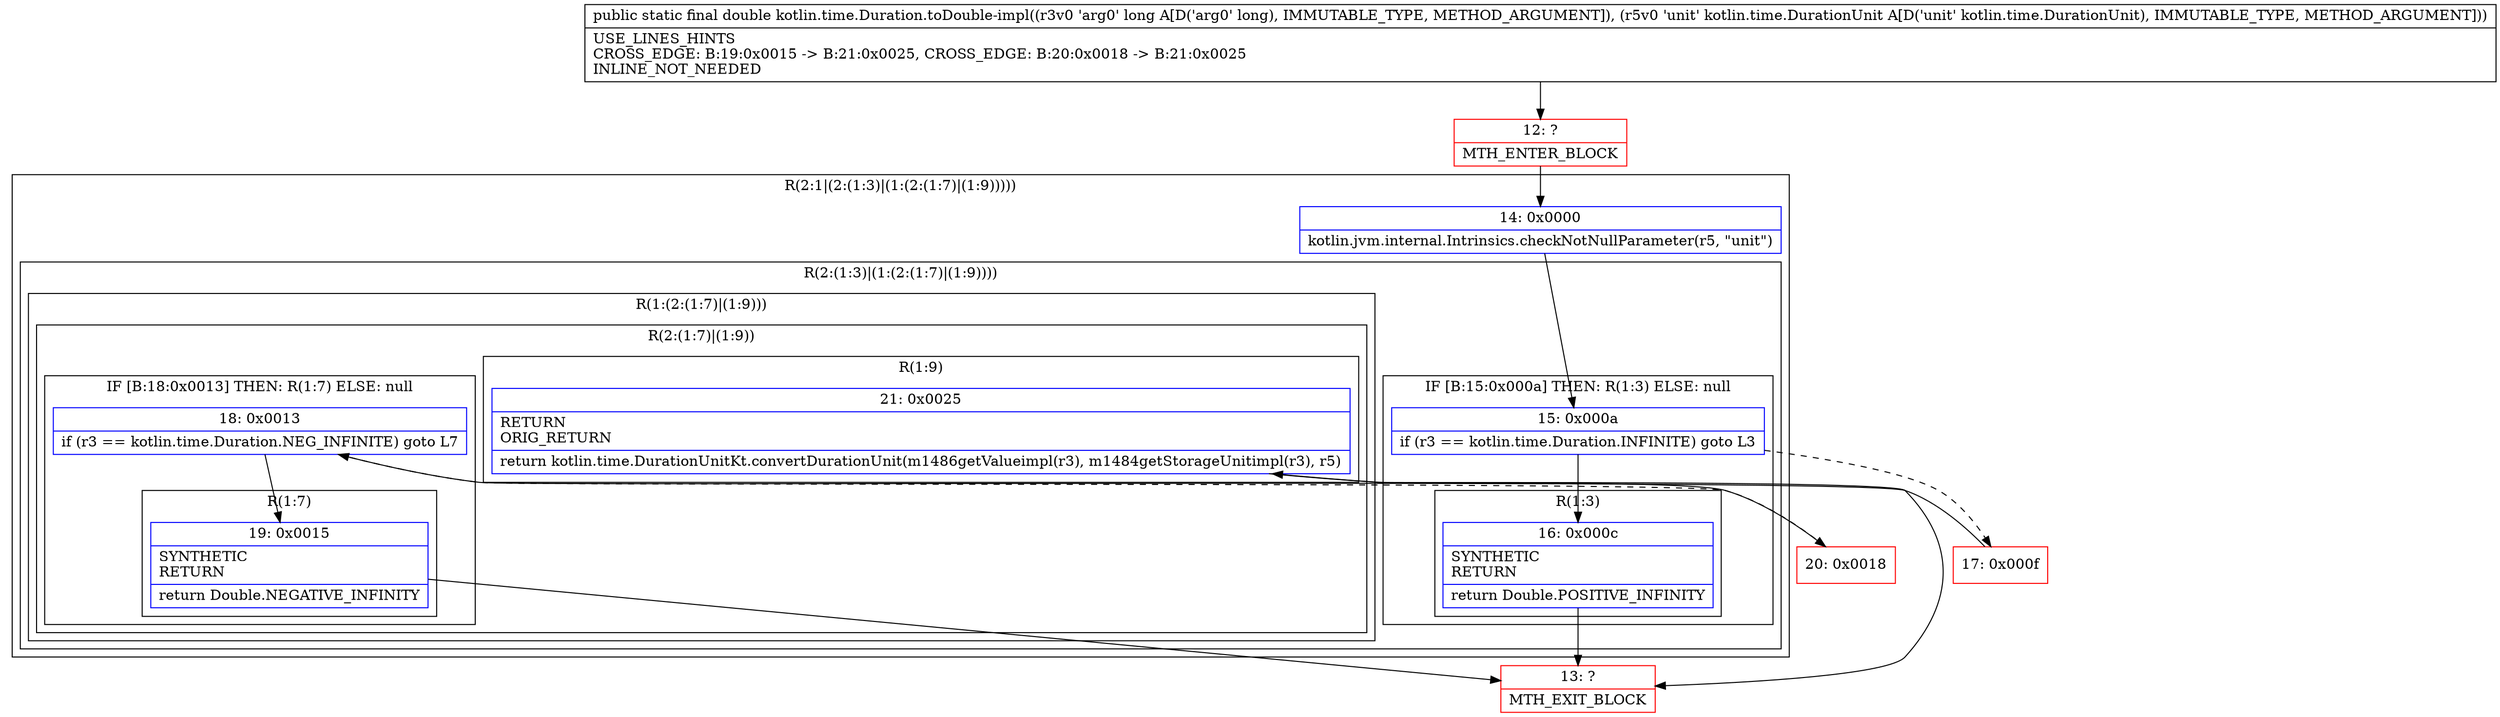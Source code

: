 digraph "CFG forkotlin.time.Duration.toDouble\-impl(JLkotlin\/time\/DurationUnit;)D" {
subgraph cluster_Region_2066918103 {
label = "R(2:1|(2:(1:3)|(1:(2:(1:7)|(1:9)))))";
node [shape=record,color=blue];
Node_14 [shape=record,label="{14\:\ 0x0000|kotlin.jvm.internal.Intrinsics.checkNotNullParameter(r5, \"unit\")\l}"];
subgraph cluster_Region_1355650525 {
label = "R(2:(1:3)|(1:(2:(1:7)|(1:9))))";
node [shape=record,color=blue];
subgraph cluster_IfRegion_329817281 {
label = "IF [B:15:0x000a] THEN: R(1:3) ELSE: null";
node [shape=record,color=blue];
Node_15 [shape=record,label="{15\:\ 0x000a|if (r3 == kotlin.time.Duration.INFINITE) goto L3\l}"];
subgraph cluster_Region_919884360 {
label = "R(1:3)";
node [shape=record,color=blue];
Node_16 [shape=record,label="{16\:\ 0x000c|SYNTHETIC\lRETURN\l|return Double.POSITIVE_INFINITY\l}"];
}
}
subgraph cluster_Region_1482564183 {
label = "R(1:(2:(1:7)|(1:9)))";
node [shape=record,color=blue];
subgraph cluster_Region_1677797372 {
label = "R(2:(1:7)|(1:9))";
node [shape=record,color=blue];
subgraph cluster_IfRegion_857268521 {
label = "IF [B:18:0x0013] THEN: R(1:7) ELSE: null";
node [shape=record,color=blue];
Node_18 [shape=record,label="{18\:\ 0x0013|if (r3 == kotlin.time.Duration.NEG_INFINITE) goto L7\l}"];
subgraph cluster_Region_667591440 {
label = "R(1:7)";
node [shape=record,color=blue];
Node_19 [shape=record,label="{19\:\ 0x0015|SYNTHETIC\lRETURN\l|return Double.NEGATIVE_INFINITY\l}"];
}
}
subgraph cluster_Region_246378788 {
label = "R(1:9)";
node [shape=record,color=blue];
Node_21 [shape=record,label="{21\:\ 0x0025|RETURN\lORIG_RETURN\l|return kotlin.time.DurationUnitKt.convertDurationUnit(m1486getValueimpl(r3), m1484getStorageUnitimpl(r3), r5)\l}"];
}
}
}
}
}
Node_12 [shape=record,color=red,label="{12\:\ ?|MTH_ENTER_BLOCK\l}"];
Node_13 [shape=record,color=red,label="{13\:\ ?|MTH_EXIT_BLOCK\l}"];
Node_17 [shape=record,color=red,label="{17\:\ 0x000f}"];
Node_20 [shape=record,color=red,label="{20\:\ 0x0018}"];
MethodNode[shape=record,label="{public static final double kotlin.time.Duration.toDouble\-impl((r3v0 'arg0' long A[D('arg0' long), IMMUTABLE_TYPE, METHOD_ARGUMENT]), (r5v0 'unit' kotlin.time.DurationUnit A[D('unit' kotlin.time.DurationUnit), IMMUTABLE_TYPE, METHOD_ARGUMENT]))  | USE_LINES_HINTS\lCROSS_EDGE: B:19:0x0015 \-\> B:21:0x0025, CROSS_EDGE: B:20:0x0018 \-\> B:21:0x0025\lINLINE_NOT_NEEDED\l}"];
MethodNode -> Node_12;Node_14 -> Node_15;
Node_15 -> Node_16;
Node_15 -> Node_17[style=dashed];
Node_16 -> Node_13;
Node_18 -> Node_19;
Node_18 -> Node_20[style=dashed];
Node_19 -> Node_13;
Node_21 -> Node_13;
Node_12 -> Node_14;
Node_17 -> Node_18;
Node_20 -> Node_21;
}


